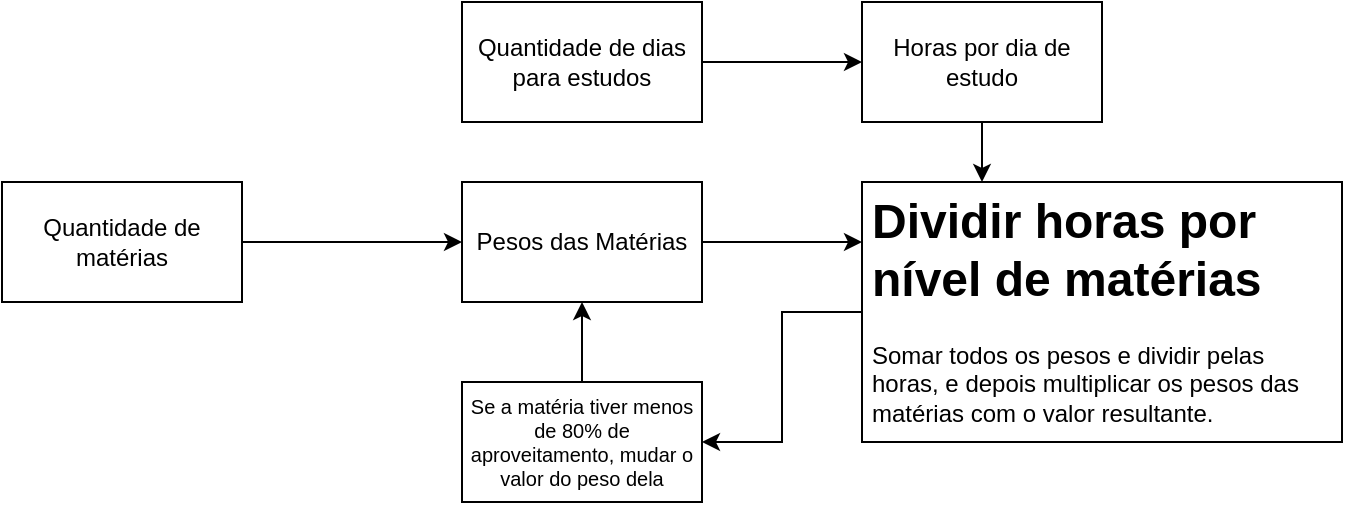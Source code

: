 <mxfile version="20.2.0" type="github">
  <diagram id="npY8XxJWni4S4PRdRHgA" name="Página-1">
    <mxGraphModel dx="813" dy="430" grid="1" gridSize="10" guides="1" tooltips="1" connect="1" arrows="1" fold="1" page="1" pageScale="1" pageWidth="827" pageHeight="1169" math="0" shadow="0">
      <root>
        <mxCell id="0" />
        <mxCell id="1" parent="0" />
        <mxCell id="nBpJdlxHAonD7lvV-VtL-1" value="" style="rounded=0;whiteSpace=wrap;html=1;" vertex="1" parent="1">
          <mxGeometry x="100" y="160" width="120" height="60" as="geometry" />
        </mxCell>
        <mxCell id="nBpJdlxHAonD7lvV-VtL-4" style="edgeStyle=orthogonalEdgeStyle;rounded=0;orthogonalLoop=1;jettySize=auto;html=1;exitX=1;exitY=0.5;exitDx=0;exitDy=0;entryX=0;entryY=0.5;entryDx=0;entryDy=0;" edge="1" parent="1" source="nBpJdlxHAonD7lvV-VtL-2" target="nBpJdlxHAonD7lvV-VtL-3">
          <mxGeometry relative="1" as="geometry" />
        </mxCell>
        <mxCell id="nBpJdlxHAonD7lvV-VtL-2" value="Quantidade de matérias" style="text;html=1;strokeColor=none;fillColor=none;align=center;verticalAlign=middle;whiteSpace=wrap;rounded=0;" vertex="1" parent="1">
          <mxGeometry x="100" y="160" width="120" height="60" as="geometry" />
        </mxCell>
        <mxCell id="nBpJdlxHAonD7lvV-VtL-3" value="" style="rounded=0;whiteSpace=wrap;html=1;" vertex="1" parent="1">
          <mxGeometry x="330" y="160" width="120" height="60" as="geometry" />
        </mxCell>
        <mxCell id="nBpJdlxHAonD7lvV-VtL-15" style="edgeStyle=orthogonalEdgeStyle;rounded=0;orthogonalLoop=1;jettySize=auto;html=1;entryX=0;entryY=0.5;entryDx=0;entryDy=0;" edge="1" parent="1" source="nBpJdlxHAonD7lvV-VtL-5">
          <mxGeometry relative="1" as="geometry">
            <mxPoint x="530" y="190" as="targetPoint" />
          </mxGeometry>
        </mxCell>
        <mxCell id="nBpJdlxHAonD7lvV-VtL-5" value="Pesos das Matérias" style="text;html=1;strokeColor=none;fillColor=none;align=center;verticalAlign=middle;whiteSpace=wrap;rounded=0;" vertex="1" parent="1">
          <mxGeometry x="330" y="160" width="120" height="60" as="geometry" />
        </mxCell>
        <mxCell id="nBpJdlxHAonD7lvV-VtL-6" value="" style="rounded=0;whiteSpace=wrap;html=1;" vertex="1" parent="1">
          <mxGeometry x="330" y="70" width="120" height="60" as="geometry" />
        </mxCell>
        <mxCell id="nBpJdlxHAonD7lvV-VtL-11" style="edgeStyle=orthogonalEdgeStyle;rounded=0;orthogonalLoop=1;jettySize=auto;html=1;exitX=1;exitY=0.5;exitDx=0;exitDy=0;entryX=0;entryY=0.5;entryDx=0;entryDy=0;" edge="1" parent="1" source="nBpJdlxHAonD7lvV-VtL-7" target="nBpJdlxHAonD7lvV-VtL-10">
          <mxGeometry relative="1" as="geometry" />
        </mxCell>
        <mxCell id="nBpJdlxHAonD7lvV-VtL-7" value="Quantidade de dias para estudos" style="text;html=1;strokeColor=none;fillColor=none;align=center;verticalAlign=middle;whiteSpace=wrap;rounded=0;" vertex="1" parent="1">
          <mxGeometry x="330" y="70" width="120" height="60" as="geometry" />
        </mxCell>
        <mxCell id="nBpJdlxHAonD7lvV-VtL-9" value="" style="rounded=0;whiteSpace=wrap;html=1;" vertex="1" parent="1">
          <mxGeometry x="530" y="70" width="120" height="60" as="geometry" />
        </mxCell>
        <mxCell id="nBpJdlxHAonD7lvV-VtL-14" style="edgeStyle=orthogonalEdgeStyle;rounded=0;orthogonalLoop=1;jettySize=auto;html=1;entryX=0.5;entryY=0;entryDx=0;entryDy=0;" edge="1" parent="1" source="nBpJdlxHAonD7lvV-VtL-10">
          <mxGeometry relative="1" as="geometry">
            <mxPoint x="590" y="160" as="targetPoint" />
          </mxGeometry>
        </mxCell>
        <mxCell id="nBpJdlxHAonD7lvV-VtL-10" value="Horas por dia de estudo" style="text;html=1;strokeColor=none;fillColor=none;align=center;verticalAlign=middle;whiteSpace=wrap;rounded=0;" vertex="1" parent="1">
          <mxGeometry x="530" y="70" width="120" height="60" as="geometry" />
        </mxCell>
        <mxCell id="nBpJdlxHAonD7lvV-VtL-12" value="" style="rounded=0;whiteSpace=wrap;html=1;" vertex="1" parent="1">
          <mxGeometry x="530" y="160" width="240" height="130" as="geometry" />
        </mxCell>
        <mxCell id="nBpJdlxHAonD7lvV-VtL-21" style="edgeStyle=orthogonalEdgeStyle;rounded=0;orthogonalLoop=1;jettySize=auto;html=1;entryX=1;entryY=0.5;entryDx=0;entryDy=0;fontSize=10;" edge="1" parent="1" source="nBpJdlxHAonD7lvV-VtL-16" target="nBpJdlxHAonD7lvV-VtL-20">
          <mxGeometry relative="1" as="geometry" />
        </mxCell>
        <mxCell id="nBpJdlxHAonD7lvV-VtL-16" value="&lt;h1 style=&quot;&quot;&gt;Dividir horas por nível de matérias&lt;br&gt;&lt;/h1&gt;&lt;p style=&quot;&quot;&gt;Somar todos os pesos e dividir pelas horas, e depois multiplicar os pesos das matérias com o valor resultante.&lt;br&gt;&lt;/p&gt;&lt;p style=&quot;&quot;&gt;&lt;br&gt;&lt;/p&gt;" style="text;html=1;strokeColor=none;fillColor=none;spacing=5;spacingTop=-20;whiteSpace=wrap;overflow=hidden;rounded=0;" vertex="1" parent="1">
          <mxGeometry x="530" y="160" width="230" height="130" as="geometry" />
        </mxCell>
        <mxCell id="nBpJdlxHAonD7lvV-VtL-19" value="" style="rounded=0;whiteSpace=wrap;html=1;fontSize=10;" vertex="1" parent="1">
          <mxGeometry x="330" y="260" width="120" height="60" as="geometry" />
        </mxCell>
        <mxCell id="nBpJdlxHAonD7lvV-VtL-22" style="edgeStyle=orthogonalEdgeStyle;rounded=0;orthogonalLoop=1;jettySize=auto;html=1;entryX=0.5;entryY=1;entryDx=0;entryDy=0;fontSize=10;" edge="1" parent="1" source="nBpJdlxHAonD7lvV-VtL-20" target="nBpJdlxHAonD7lvV-VtL-5">
          <mxGeometry relative="1" as="geometry" />
        </mxCell>
        <mxCell id="nBpJdlxHAonD7lvV-VtL-20" value="Se a matéria tiver menos de 80% de aproveitamento, mudar o valor do peso dela" style="text;html=1;strokeColor=none;fillColor=none;align=center;verticalAlign=middle;whiteSpace=wrap;rounded=0;fontSize=10;" vertex="1" parent="1">
          <mxGeometry x="330" y="260" width="120" height="60" as="geometry" />
        </mxCell>
      </root>
    </mxGraphModel>
  </diagram>
</mxfile>
